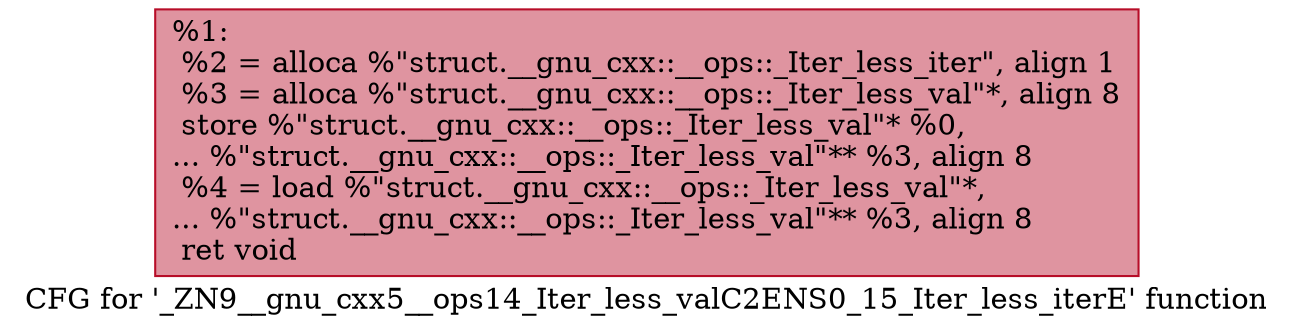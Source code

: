 digraph "CFG for '_ZN9__gnu_cxx5__ops14_Iter_less_valC2ENS0_15_Iter_less_iterE' function" {
	label="CFG for '_ZN9__gnu_cxx5__ops14_Iter_less_valC2ENS0_15_Iter_less_iterE' function";

	Node0x55dc45e15430 [shape=record,color="#b70d28ff", style=filled, fillcolor="#b70d2870",label="{%1:\l  %2 = alloca %\"struct.__gnu_cxx::__ops::_Iter_less_iter\", align 1\l  %3 = alloca %\"struct.__gnu_cxx::__ops::_Iter_less_val\"*, align 8\l  store %\"struct.__gnu_cxx::__ops::_Iter_less_val\"* %0,\l... %\"struct.__gnu_cxx::__ops::_Iter_less_val\"** %3, align 8\l  %4 = load %\"struct.__gnu_cxx::__ops::_Iter_less_val\"*,\l... %\"struct.__gnu_cxx::__ops::_Iter_less_val\"** %3, align 8\l  ret void\l}"];
}
